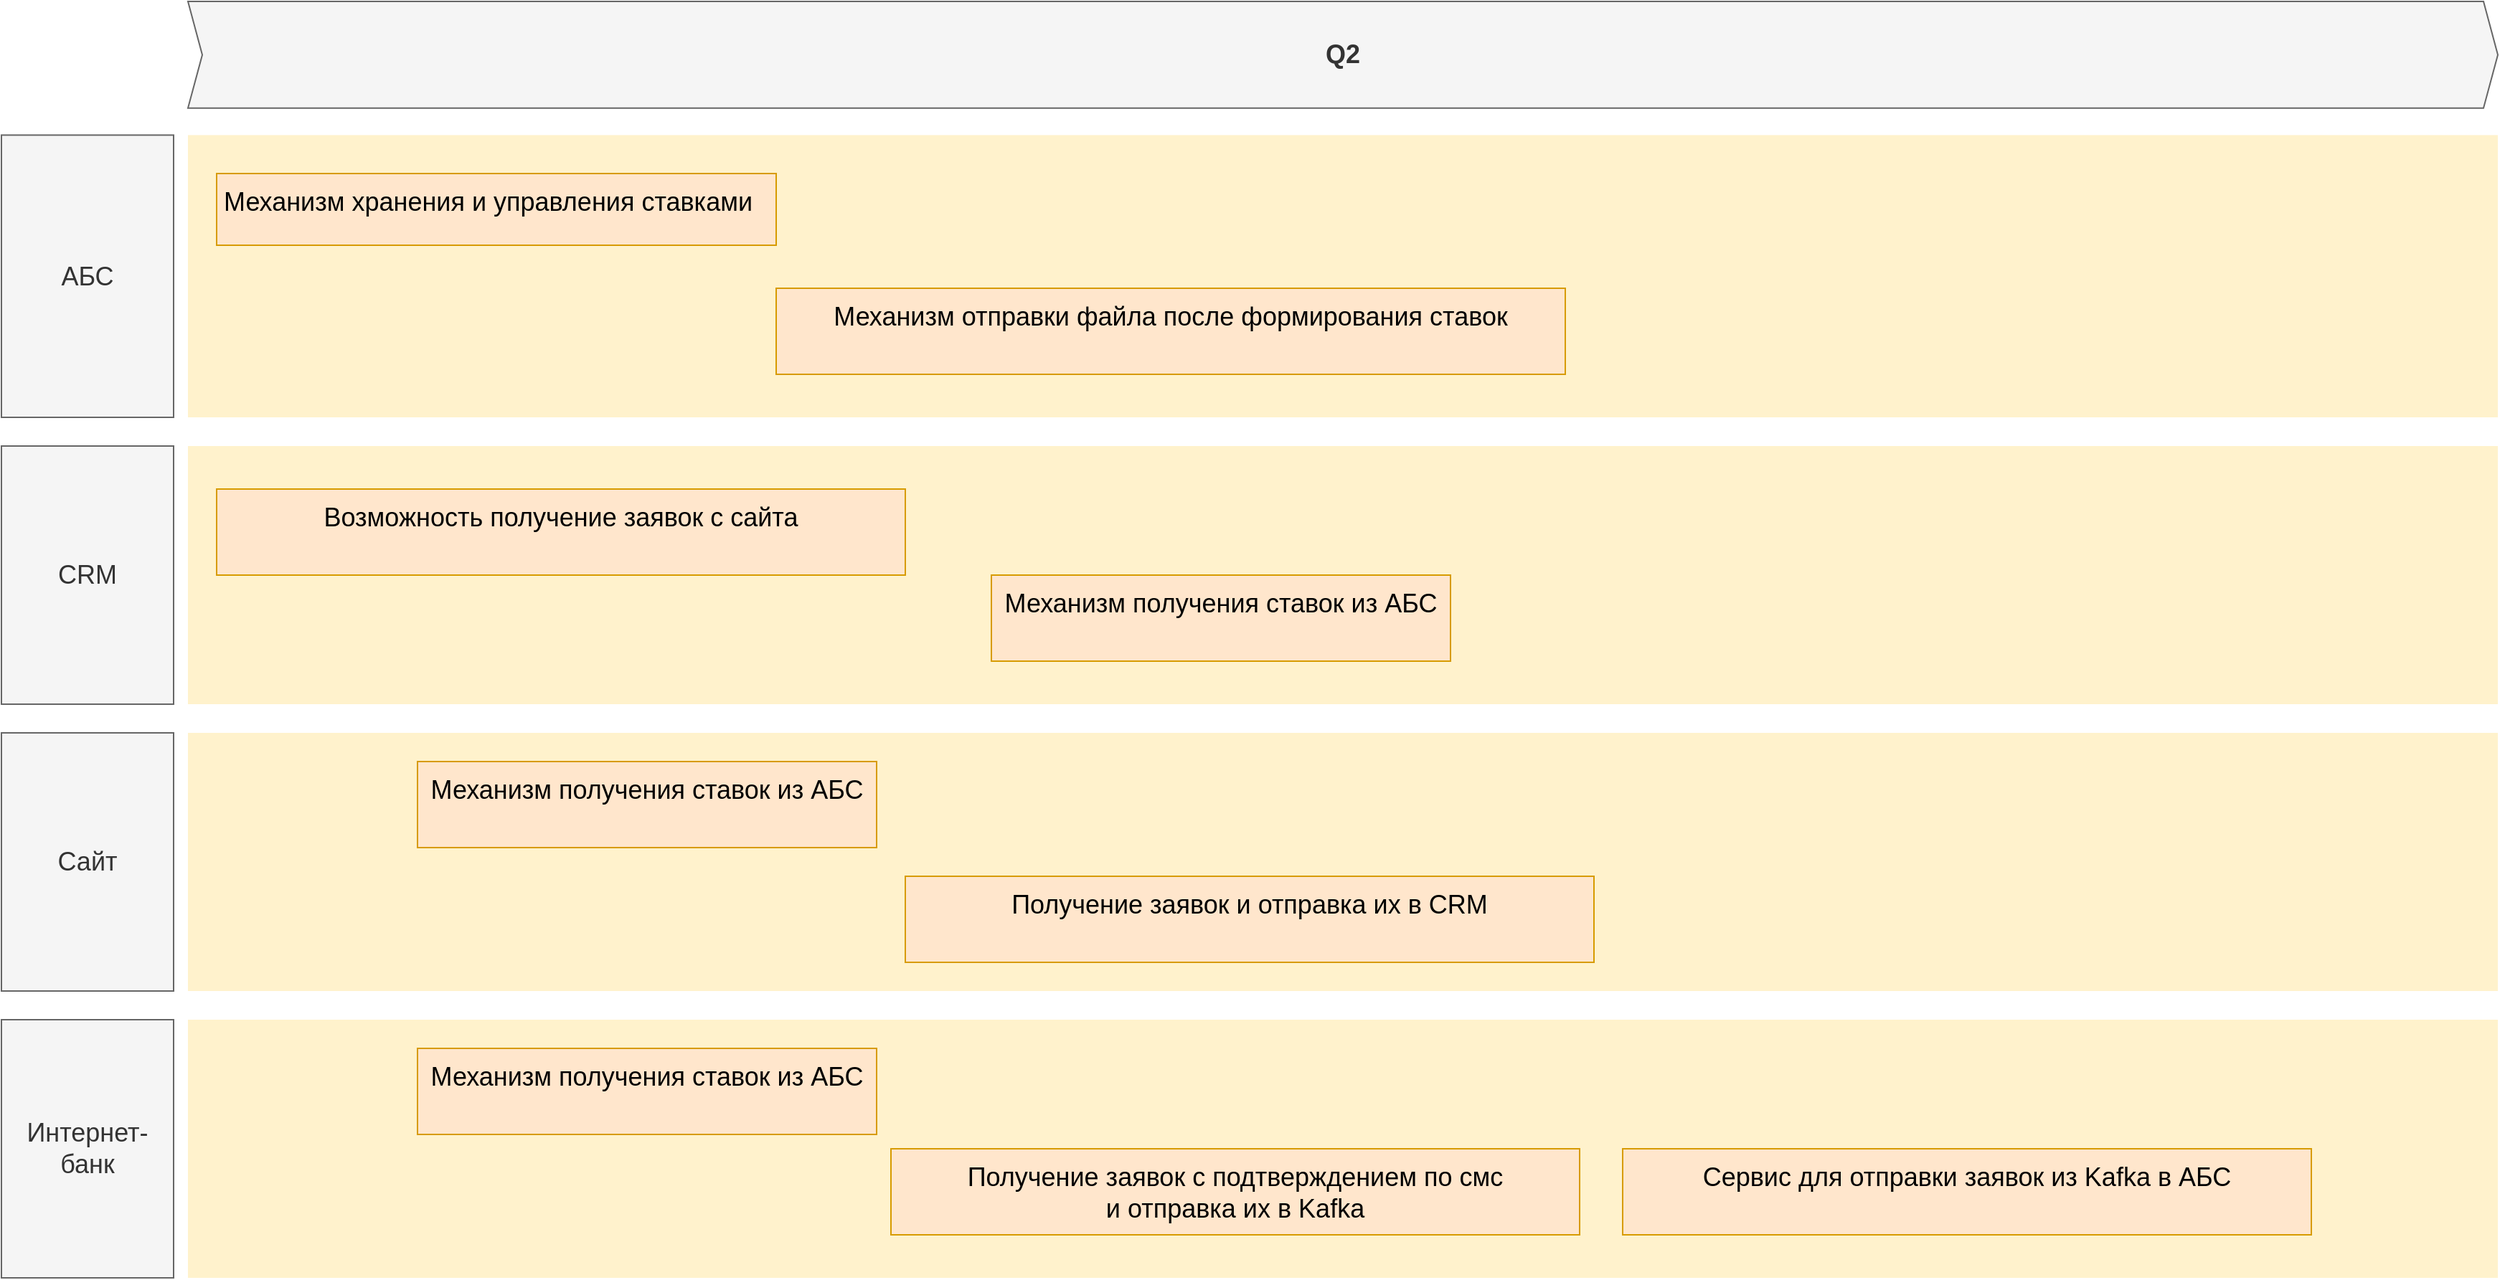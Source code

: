 <mxfile pages="2">
    <diagram id="1zcTAVt1k4KSup7FvAfL" name="Roadmap">
        <mxGraphModel dx="5221" dy="3483" grid="1" gridSize="10" guides="1" tooltips="1" connect="1" arrows="1" fold="1" page="1" pageScale="1" pageWidth="3300" pageHeight="2339" math="0" shadow="0">
            <root>
                <mxCell id="3D7FDG2aXA9G618_Kong-0"/>
                <mxCell id="3D7FDG2aXA9G618_Kong-1" parent="3D7FDG2aXA9G618_Kong-0"/>
                <mxCell id="wGroBH12Sy7-OgBsN0fJ-2" value="" style="shape=rect;fillColor=#fff2cc;strokeColor=none;fontSize=24;html=1;whiteSpace=wrap;align=left;verticalAlign=top;spacing=5;rounded=0;" parent="3D7FDG2aXA9G618_Kong-1" vertex="1">
                    <mxGeometry x="-2500" y="-930" width="1610" height="180" as="geometry"/>
                </mxCell>
                <mxCell id="wGroBH12Sy7-OgBsN0fJ-4" value="" style="shape=rect;fillColor=#fff2cc;strokeColor=none;fontSize=24;html=1;whiteSpace=wrap;align=left;verticalAlign=top;spacing=5;rounded=0;" parent="3D7FDG2aXA9G618_Kong-1" vertex="1">
                    <mxGeometry x="-2500" y="-1146.8" width="1610" height="196.8" as="geometry"/>
                </mxCell>
                <mxCell id="wGroBH12Sy7-OgBsN0fJ-5" value="Механизм хранения и управления ставками" style="shape=rect;fillColor=#ffe6cc;strokeColor=#d79b00;fontSize=18;html=1;whiteSpace=wrap;align=left;verticalAlign=top;spacing=5;rounded=0;" parent="3D7FDG2aXA9G618_Kong-1" vertex="1">
                    <mxGeometry x="-2480" y="-1120" width="390" height="50" as="geometry"/>
                </mxCell>
                <mxCell id="wGroBH12Sy7-OgBsN0fJ-6" value="&lt;span style=&quot;text-align: left;&quot;&gt;Механизм отправки файла после формирования ставок&lt;/span&gt;" style="shape=rect;fillColor=#ffe6cc;strokeColor=#d79b00;fontSize=18;html=1;whiteSpace=wrap;align=center;verticalAlign=top;spacing=5;rounded=0;" parent="3D7FDG2aXA9G618_Kong-1" vertex="1">
                    <mxGeometry x="-2090" y="-1040" width="550" height="60" as="geometry"/>
                </mxCell>
                <mxCell id="wGroBH12Sy7-OgBsN0fJ-7" value="АБС" style="rounded=0;whiteSpace=wrap;html=1;fillColor=#f5f5f5;fontColor=#333333;strokeColor=#666666;fontSize=18;" parent="3D7FDG2aXA9G618_Kong-1" vertex="1">
                    <mxGeometry x="-2630" y="-1146.8" width="120" height="196.8" as="geometry"/>
                </mxCell>
                <mxCell id="wGroBH12Sy7-OgBsN0fJ-8" value="CRM" style="rounded=0;whiteSpace=wrap;html=1;fillColor=#f5f5f5;fontColor=#333333;strokeColor=#666666;fontSize=18;" parent="3D7FDG2aXA9G618_Kong-1" vertex="1">
                    <mxGeometry x="-2630" y="-930" width="120" height="180" as="geometry"/>
                </mxCell>
                <mxCell id="wGroBH12Sy7-OgBsN0fJ-9" value="Q2" style="shape=step;perimeter=stepPerimeter;whiteSpace=wrap;html=1;fixedSize=1;size=10;fillColor=#f5f5f5;strokeColor=#666666;fontSize=18;fontStyle=1;align=center;rounded=0;fontColor=#333333;" parent="3D7FDG2aXA9G618_Kong-1" vertex="1">
                    <mxGeometry x="-2500" y="-1240" width="1610" height="74.4" as="geometry"/>
                </mxCell>
                <mxCell id="wGroBH12Sy7-OgBsN0fJ-11" value="Возможность получение заявок с сайта" style="shape=rect;fillColor=#ffe6cc;strokeColor=#d79b00;fontSize=18;html=1;whiteSpace=wrap;align=center;verticalAlign=top;spacing=5;rounded=0;" parent="3D7FDG2aXA9G618_Kong-1" vertex="1">
                    <mxGeometry x="-2480" y="-900" width="480" height="60" as="geometry"/>
                </mxCell>
                <mxCell id="wGroBH12Sy7-OgBsN0fJ-15" value="Механизм получения ставок из АБС" style="shape=rect;fillColor=#ffe6cc;strokeColor=#d79b00;fontSize=18;html=1;whiteSpace=wrap;align=center;verticalAlign=top;spacing=5;rounded=0;" parent="3D7FDG2aXA9G618_Kong-1" vertex="1">
                    <mxGeometry x="-1940" y="-840" width="320" height="60" as="geometry"/>
                </mxCell>
                <mxCell id="0" value="" style="shape=rect;fillColor=#fff2cc;strokeColor=none;fontSize=24;html=1;whiteSpace=wrap;align=left;verticalAlign=top;spacing=5;rounded=0;" vertex="1" parent="3D7FDG2aXA9G618_Kong-1">
                    <mxGeometry x="-2500" y="-730" width="1610" height="180" as="geometry"/>
                </mxCell>
                <mxCell id="1" value="Сайт" style="rounded=0;whiteSpace=wrap;html=1;fillColor=#f5f5f5;fontColor=#333333;strokeColor=#666666;fontSize=18;" vertex="1" parent="3D7FDG2aXA9G618_Kong-1">
                    <mxGeometry x="-2630" y="-730" width="120" height="180" as="geometry"/>
                </mxCell>
                <mxCell id="2" value="Получение заявок и отправка их в CRM" style="shape=rect;fillColor=#ffe6cc;strokeColor=#d79b00;fontSize=18;html=1;whiteSpace=wrap;align=center;verticalAlign=top;spacing=5;rounded=0;" vertex="1" parent="3D7FDG2aXA9G618_Kong-1">
                    <mxGeometry x="-2000" y="-630" width="480" height="60" as="geometry"/>
                </mxCell>
                <mxCell id="3" value="Механизм получения ставок из АБС" style="shape=rect;fillColor=#ffe6cc;strokeColor=#d79b00;fontSize=18;html=1;whiteSpace=wrap;align=center;verticalAlign=top;spacing=5;rounded=0;" vertex="1" parent="3D7FDG2aXA9G618_Kong-1">
                    <mxGeometry x="-2340" y="-710" width="320" height="60" as="geometry"/>
                </mxCell>
                <mxCell id="4" value="" style="shape=rect;fillColor=#fff2cc;strokeColor=none;fontSize=24;html=1;whiteSpace=wrap;align=left;verticalAlign=top;spacing=5;rounded=0;" vertex="1" parent="3D7FDG2aXA9G618_Kong-1">
                    <mxGeometry x="-2500" y="-530" width="1610" height="180" as="geometry"/>
                </mxCell>
                <mxCell id="5" value="Интернет-банк" style="rounded=0;whiteSpace=wrap;html=1;fillColor=#f5f5f5;fontColor=#333333;strokeColor=#666666;fontSize=18;" vertex="1" parent="3D7FDG2aXA9G618_Kong-1">
                    <mxGeometry x="-2630" y="-530" width="120" height="180" as="geometry"/>
                </mxCell>
                <mxCell id="6" value="Получение заявок с подтверждением по смс&lt;div&gt;и отправка их в Kafka&lt;/div&gt;" style="shape=rect;fillColor=#ffe6cc;strokeColor=#d79b00;fontSize=18;html=1;whiteSpace=wrap;align=center;verticalAlign=top;spacing=5;rounded=0;" vertex="1" parent="3D7FDG2aXA9G618_Kong-1">
                    <mxGeometry x="-2010" y="-440" width="480" height="60" as="geometry"/>
                </mxCell>
                <mxCell id="7" value="Механизм получения ставок из АБС" style="shape=rect;fillColor=#ffe6cc;strokeColor=#d79b00;fontSize=18;html=1;whiteSpace=wrap;align=center;verticalAlign=top;spacing=5;rounded=0;" vertex="1" parent="3D7FDG2aXA9G618_Kong-1">
                    <mxGeometry x="-2340" y="-510" width="320" height="60" as="geometry"/>
                </mxCell>
                <mxCell id="8" value="Сервис для отправки заявок из Kafka в АБС" style="shape=rect;fillColor=#ffe6cc;strokeColor=#d79b00;fontSize=18;html=1;whiteSpace=wrap;align=center;verticalAlign=top;spacing=5;rounded=0;" vertex="1" parent="3D7FDG2aXA9G618_Kong-1">
                    <mxGeometry x="-1500" y="-440" width="480" height="60" as="geometry"/>
                </mxCell>
            </root>
        </mxGraphModel>
    </diagram>
    <diagram id="6faDem5PxRRIMGQd80wj" name="Roadmap_change">
        <mxGraphModel grid="1" page="1" gridSize="10" guides="1" tooltips="1" connect="1" arrows="1" fold="1" pageScale="1" pageWidth="3300" pageHeight="2339" math="0" shadow="0">
            <root>
                <mxCell id="0"/>
                <mxCell id="1" parent="0"/>
                <mxCell id="QlwB00z0-otb056kdUWZ-19" value="" style="shape=rect;fillColor=#fff2cc;strokeColor=none;fontSize=24;html=1;whiteSpace=wrap;align=left;verticalAlign=top;spacing=5;rounded=0;" vertex="1" parent="1">
                    <mxGeometry x="-2500" y="-530" width="1620" height="190" as="geometry"/>
                </mxCell>
                <mxCell id="QlwB00z0-otb056kdUWZ-18" value="" style="shape=rect;fillColor=#fff2cc;strokeColor=none;fontSize=24;html=1;whiteSpace=wrap;align=left;verticalAlign=top;spacing=5;rounded=0;" vertex="1" parent="1">
                    <mxGeometry x="-2500" y="-730" width="1620" height="180" as="geometry"/>
                </mxCell>
                <mxCell id="QlwB00z0-otb056kdUWZ-17" value="" style="shape=rect;fillColor=#fff2cc;strokeColor=none;fontSize=24;html=1;whiteSpace=wrap;align=left;verticalAlign=top;spacing=5;rounded=0;" vertex="1" parent="1">
                    <mxGeometry x="-2500" y="-930" width="1610" height="180" as="geometry"/>
                </mxCell>
                <mxCell id="QlwB00z0-otb056kdUWZ-3" value="" style="shape=rect;fillColor=#fff2cc;strokeColor=none;fontSize=24;html=1;whiteSpace=wrap;align=left;verticalAlign=top;spacing=5;rounded=0;" vertex="1" parent="1">
                    <mxGeometry x="-2500" y="-1146.8" width="1610" height="196.8" as="geometry"/>
                </mxCell>
                <mxCell id="QlwB00z0-otb056kdUWZ-4" value="T1 - API сервиса интеграции депозитов АБС" style="shape=rect;fillColor=#ffe6cc;strokeColor=#d79b00;fontSize=18;html=1;whiteSpace=wrap;align=left;verticalAlign=top;spacing=5;rounded=0;" vertex="1" parent="1">
                    <mxGeometry x="-2480" y="-1120" width="390" height="50" as="geometry"/>
                </mxCell>
                <mxCell id="QlwB00z0-otb056kdUWZ-5" value="T2 - Передача файлов на SFTP-сервер" style="shape=rect;fillColor=#ffe6cc;strokeColor=#d79b00;fontSize=18;html=1;whiteSpace=wrap;align=center;verticalAlign=top;spacing=5;rounded=0;" vertex="1" parent="1">
                    <mxGeometry x="-2120" y="-1040" width="550" height="60" as="geometry"/>
                </mxCell>
                <mxCell id="QlwB00z0-otb056kdUWZ-6" value="АБС&lt;div&gt;Сервис интеграции депозитов&lt;/div&gt;" style="rounded=0;whiteSpace=wrap;html=1;fillColor=#f5f5f5;fontColor=#333333;strokeColor=#666666;fontSize=18;" vertex="1" parent="1">
                    <mxGeometry x="-2630" y="-1146.8" width="120" height="196.8" as="geometry"/>
                </mxCell>
                <mxCell id="QlwB00z0-otb056kdUWZ-7" value="SFTP" style="rounded=0;whiteSpace=wrap;html=1;fillColor=#f5f5f5;fontColor=#333333;strokeColor=#666666;fontSize=18;" vertex="1" parent="1">
                    <mxGeometry x="-2630" y="-930" width="120" height="180" as="geometry"/>
                </mxCell>
                <mxCell id="QlwB00z0-otb056kdUWZ-8" value="Q2" style="shape=step;perimeter=stepPerimeter;whiteSpace=wrap;html=1;fixedSize=1;size=10;fillColor=#f5f5f5;strokeColor=#666666;fontSize=18;fontStyle=1;align=center;rounded=0;fontColor=#333333;" vertex="1" parent="1">
                    <mxGeometry x="-2500" y="-1240" width="1610" height="74.4" as="geometry"/>
                </mxCell>
                <mxCell id="QlwB00z0-otb056kdUWZ-11" value="T5 - Вывод ставок пользователю системы колл-центра" style="shape=rect;fillColor=#ffe6cc;strokeColor=#d79b00;fontSize=18;html=1;whiteSpace=wrap;align=center;verticalAlign=top;spacing=5;rounded=0;" vertex="1" parent="1">
                    <mxGeometry x="-1860" y="-640" width="940" height="50" as="geometry"/>
                </mxCell>
                <mxCell id="QlwB00z0-otb056kdUWZ-12" value="T4 - Получение ставок через API интеграции АБС" style="shape=rect;fillColor=#ffe6cc;strokeColor=#d79b00;fontSize=18;html=1;whiteSpace=wrap;align=center;verticalAlign=top;spacing=5;rounded=0;" vertex="1" parent="1">
                    <mxGeometry x="-2060" y="-720" width="480" height="60" as="geometry"/>
                </mxCell>
                <mxCell id="QlwB00z0-otb056kdUWZ-13" value="T6 - Получение файлов с SFTP для операторов партнера" style="shape=rect;fillColor=#ffe6cc;strokeColor=#d79b00;fontSize=18;html=1;whiteSpace=wrap;align=center;verticalAlign=top;spacing=5;rounded=0;" vertex="1" parent="1">
                    <mxGeometry x="-1560" y="-470" width="640" height="50" as="geometry"/>
                </mxCell>
                <mxCell id="QlwB00z0-otb056kdUWZ-14" value="Система колл-центра" style="rounded=0;whiteSpace=wrap;html=1;fillColor=#f5f5f5;fontColor=#333333;strokeColor=#666666;fontSize=18;" vertex="1" parent="1">
                    <mxGeometry x="-2630" y="-730" width="120" height="180" as="geometry"/>
                </mxCell>
                <mxCell id="QlwB00z0-otb056kdUWZ-15" value="Система&amp;nbsp; партнерского колл-центра" style="rounded=0;whiteSpace=wrap;html=1;fillColor=#f5f5f5;fontColor=#333333;strokeColor=#666666;fontSize=18;" vertex="1" parent="1">
                    <mxGeometry x="-2630" y="-530" width="120" height="190" as="geometry"/>
                </mxCell>
                <mxCell id="QlwB00z0-otb056kdUWZ-16" value="T3 - Развернуть SFTP сервер" style="shape=rect;fillColor=#ffe6cc;strokeColor=#d79b00;fontSize=18;html=1;whiteSpace=wrap;align=center;verticalAlign=top;spacing=5;rounded=0;" vertex="1" parent="1">
                    <mxGeometry x="-2400" y="-910" width="280" height="60" as="geometry"/>
                </mxCell>
            </root>
        </mxGraphModel>
    </diagram>
</mxfile>